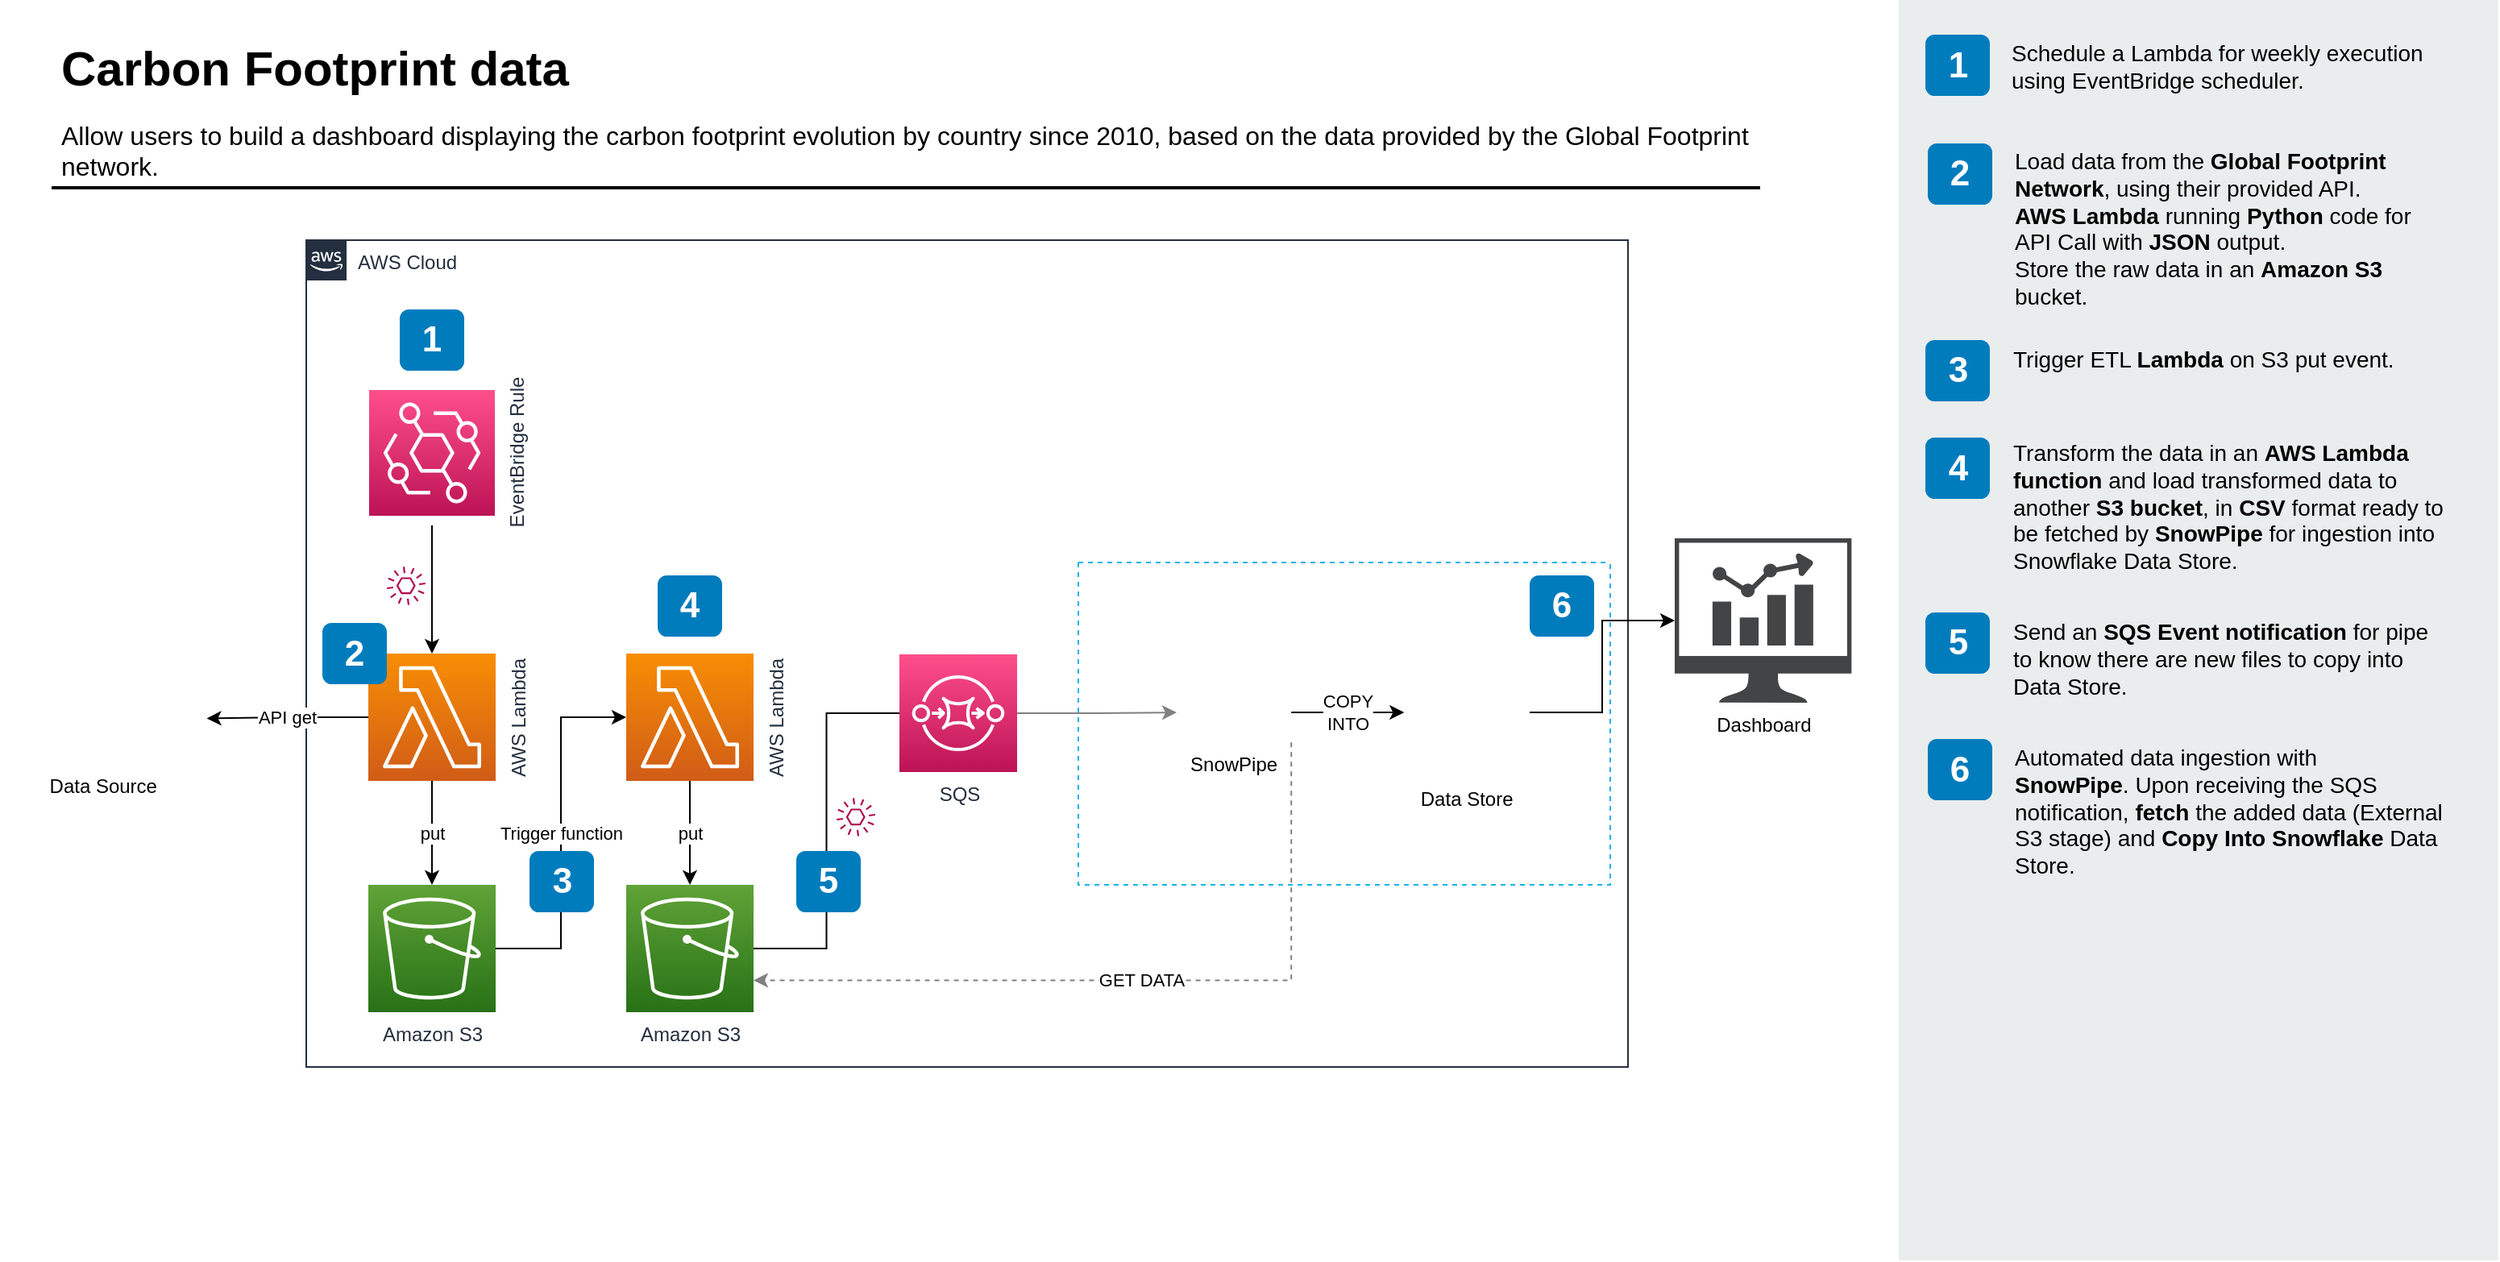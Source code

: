 <mxfile version="20.8.23" type="device"><diagram id="Ht1M8jgEwFfnCIfOTk4-" name="Page-1"><mxGraphModel dx="1014" dy="619" grid="1" gridSize="10" guides="1" tooltips="1" connect="1" arrows="1" fold="1" page="1" pageScale="1" pageWidth="1169" pageHeight="827" math="0" shadow="0"><root><mxCell id="0"/><mxCell id="1" parent="0"/><mxCell id="-QjtrjUzRDEMRZ5MF8oH-47" value="Carbon Footprint data" style="text;html=1;resizable=0;points=[];autosize=1;align=left;verticalAlign=top;spacingTop=-4;fontSize=30;fontStyle=1" parent="1" vertex="1"><mxGeometry x="56" y="59.5" width="340" height="40" as="geometry"/></mxCell><mxCell id="-QjtrjUzRDEMRZ5MF8oH-48" value="Allow users to build a dashboard displaying the carbon footprint evolution by country since 2010, based on the data provided by the Global Footprint&lt;br&gt;network." style="text;html=1;resizable=0;points=[];autosize=1;align=left;verticalAlign=top;spacingTop=-4;fontSize=16" parent="1" vertex="1"><mxGeometry x="56" y="109.5" width="1070" height="50" as="geometry"/></mxCell><mxCell id="SCVMTBWpLvtzJIhz15lM-1" value="" style="line;strokeWidth=2;html=1;fontSize=14;" parent="1" vertex="1"><mxGeometry x="52" y="149.5" width="1060" height="10" as="geometry"/></mxCell><mxCell id="7OVz4w7n9kzEPWy-4BBC-3" value="" style="rounded=0;whiteSpace=wrap;html=1;fillColor=#EAEDED;fontSize=22;fontColor=#FFFFFF;strokeColor=none;labelBackgroundColor=none;" parent="1" vertex="1"><mxGeometry x="1198" y="38" width="372" height="782" as="geometry"/></mxCell><mxCell id="7OVz4w7n9kzEPWy-4BBC-4" value="2" style="rounded=1;whiteSpace=wrap;html=1;fillColor=#007CBD;strokeColor=none;fontColor=#FFFFFF;fontStyle=1;fontSize=22;labelBackgroundColor=none;" parent="1" vertex="1"><mxGeometry x="1216" y="127" width="40" height="38" as="geometry"/></mxCell><mxCell id="7OVz4w7n9kzEPWy-4BBC-5" value="3" style="rounded=1;whiteSpace=wrap;html=1;fillColor=#007CBD;strokeColor=none;fontColor=#FFFFFF;fontStyle=1;fontSize=22;labelBackgroundColor=none;" parent="1" vertex="1"><mxGeometry x="1214.5" y="249" width="40" height="38" as="geometry"/></mxCell><mxCell id="7OVz4w7n9kzEPWy-4BBC-6" value="4" style="rounded=1;whiteSpace=wrap;html=1;fillColor=#007CBD;strokeColor=none;fontColor=#FFFFFF;fontStyle=1;fontSize=22;labelBackgroundColor=none;" parent="1" vertex="1"><mxGeometry x="1214.5" y="309.5" width="40" height="38" as="geometry"/></mxCell><mxCell id="7OVz4w7n9kzEPWy-4BBC-7" value="5" style="rounded=1;whiteSpace=wrap;html=1;fillColor=#007CBD;strokeColor=none;fontColor=#FFFFFF;fontStyle=1;fontSize=22;labelBackgroundColor=none;" parent="1" vertex="1"><mxGeometry x="1214.5" y="418" width="40" height="38" as="geometry"/></mxCell><mxCell id="7OVz4w7n9kzEPWy-4BBC-8" value="6" style="rounded=1;whiteSpace=wrap;html=1;fillColor=#007CBD;strokeColor=none;fontColor=#FFFFFF;fontStyle=1;fontSize=22;labelBackgroundColor=none;" parent="1" vertex="1"><mxGeometry x="1216" y="496.5" width="40" height="38" as="geometry"/></mxCell><mxCell id="7OVz4w7n9kzEPWy-4BBC-13" value="Load data from the &lt;b&gt;Global Footprint Network&lt;/b&gt;, using their provided API.&lt;br&gt;&lt;b&gt;AWS Lambda&lt;/b&gt; running &lt;b&gt;Python &lt;/b&gt;code for API Call with &lt;b&gt;JSON &lt;/b&gt;output.&lt;br&gt;Store the raw data in an &lt;b&gt;Amazon S3&lt;/b&gt; bucket." style="text;html=1;align=left;verticalAlign=top;spacingTop=-4;fontSize=14;labelBackgroundColor=none;whiteSpace=wrap;" parent="1" vertex="1"><mxGeometry x="1267.5" y="126.5" width="272.5" height="118" as="geometry"/></mxCell><mxCell id="7OVz4w7n9kzEPWy-4BBC-14" value="Trigger ETL &lt;b&gt;Lambda &lt;/b&gt;on S3 put event." style="text;html=1;align=left;verticalAlign=top;spacingTop=-4;fontSize=14;labelBackgroundColor=none;whiteSpace=wrap;" parent="1" vertex="1"><mxGeometry x="1266.5" y="249.5" width="273.5" height="115" as="geometry"/></mxCell><mxCell id="7OVz4w7n9kzEPWy-4BBC-15" value="Transform the data in an &lt;b&gt;AWS Lambda function&lt;/b&gt; and load transformed data to another &lt;b&gt;S3 bucket&lt;/b&gt;, in &lt;b&gt;CSV &lt;/b&gt;format ready to be fetched by &lt;b&gt;SnowPipe &lt;/b&gt;for ingestion into Snowflake Data Store." style="text;html=1;align=left;verticalAlign=top;spacingTop=-4;fontSize=14;labelBackgroundColor=none;whiteSpace=wrap;" parent="1" vertex="1"><mxGeometry x="1266.5" y="308" width="273.5" height="117" as="geometry"/></mxCell><mxCell id="7OVz4w7n9kzEPWy-4BBC-16" value="Send an &lt;b&gt;SQS Event notification&lt;/b&gt; for pipe to know there are new files to copy into Data Store." style="text;html=1;align=left;verticalAlign=top;spacingTop=-4;fontSize=14;labelBackgroundColor=none;whiteSpace=wrap;" parent="1" vertex="1"><mxGeometry x="1266.5" y="418.5" width="273.5" height="121" as="geometry"/></mxCell><mxCell id="7OVz4w7n9kzEPWy-4BBC-17" value="Automated data ingestion with &lt;b&gt;SnowPipe&lt;/b&gt;.&lt;b&gt;&amp;nbsp;&lt;/b&gt;Upon receiving the SQS notification, &lt;b&gt;fetch &lt;/b&gt;the added data (External S3 stage) and &lt;b&gt;Copy Into Snowflake &lt;/b&gt;Data Store." style="text;html=1;align=left;verticalAlign=top;spacingTop=-4;fontSize=14;labelBackgroundColor=none;whiteSpace=wrap;" parent="1" vertex="1"><mxGeometry x="1267.5" y="497" width="272.5" height="114" as="geometry"/></mxCell><mxCell id="Pd0yLgkQGumtFW477AkE-1" value="Data Source" style="shape=image;verticalLabelPosition=bottom;labelBackgroundColor=default;verticalAlign=top;aspect=fixed;imageAspect=0;image=https://data.footprintnetwork.org/css/images/gfn_logo.png;" parent="1" vertex="1"><mxGeometry x="20" y="455.5" width="128.26" height="56.5" as="geometry"/></mxCell><mxCell id="Pd0yLgkQGumtFW477AkE-9" value="AWS Cloud" style="points=[[0,0],[0.25,0],[0.5,0],[0.75,0],[1,0],[1,0.25],[1,0.5],[1,0.75],[1,1],[0.75,1],[0.5,1],[0.25,1],[0,1],[0,0.75],[0,0.5],[0,0.25]];outlineConnect=0;gradientColor=none;html=1;whiteSpace=wrap;fontSize=12;fontStyle=0;shape=mxgraph.aws4.group;grIcon=mxgraph.aws4.group_aws_cloud_alt;strokeColor=#232F3E;fillColor=none;verticalAlign=top;align=left;spacingLeft=30;fontColor=#232F3E;dashed=0;container=1;pointerEvents=0;collapsible=0;recursiveResize=0;" parent="1" vertex="1"><mxGeometry x="210" y="187" width="820" height="513" as="geometry"/></mxCell><mxCell id="Pd0yLgkQGumtFW477AkE-43" value="put" style="edgeStyle=orthogonalEdgeStyle;rounded=0;orthogonalLoop=1;jettySize=auto;html=1;entryX=0.5;entryY=0;entryDx=0;entryDy=0;entryPerimeter=0;" parent="Pd0yLgkQGumtFW477AkE-9" source="Pd0yLgkQGumtFW477AkE-2" target="Pd0yLgkQGumtFW477AkE-38" edge="1"><mxGeometry relative="1" as="geometry"/></mxCell><mxCell id="Pd0yLgkQGumtFW477AkE-2" value="AWS Lambda" style="sketch=0;points=[[0,0,0],[0.25,0,0],[0.5,0,0],[0.75,0,0],[1,0,0],[0,1,0],[0.25,1,0],[0.5,1,0],[0.75,1,0],[1,1,0],[0,0.25,0],[0,0.5,0],[0,0.75,0],[1,0.25,0],[1,0.5,0],[1,0.75,0]];outlineConnect=0;fontColor=#232F3E;gradientColor=#F78E04;gradientDirection=north;fillColor=#D05C17;strokeColor=#ffffff;dashed=0;verticalLabelPosition=middle;verticalAlign=top;align=left;html=1;fontSize=12;fontStyle=0;aspect=fixed;shape=mxgraph.aws4.resourceIcon;resIcon=mxgraph.aws4.lambda;horizontal=0;labelPosition=right;" parent="Pd0yLgkQGumtFW477AkE-9" vertex="1"><mxGeometry x="38.5" y="256.5" width="79" height="79" as="geometry"/></mxCell><mxCell id="Pd0yLgkQGumtFW477AkE-87" value="put" style="edgeStyle=orthogonalEdgeStyle;rounded=0;orthogonalLoop=1;jettySize=auto;html=1;exitX=0.5;exitY=1;exitDx=0;exitDy=0;exitPerimeter=0;entryX=0.5;entryY=0;entryDx=0;entryDy=0;entryPerimeter=0;" parent="Pd0yLgkQGumtFW477AkE-9" source="Pd0yLgkQGumtFW477AkE-3" target="Pd0yLgkQGumtFW477AkE-70" edge="1"><mxGeometry relative="1" as="geometry"/></mxCell><mxCell id="Pd0yLgkQGumtFW477AkE-3" value="AWS Lambda" style="sketch=0;points=[[0,0,0],[0.25,0,0],[0.5,0,0],[0.75,0,0],[1,0,0],[0,1,0],[0.25,1,0],[0.5,1,0],[0.75,1,0],[1,1,0],[0,0.25,0],[0,0.5,0],[0,0.75,0],[1,0.25,0],[1,0.5,0],[1,0.75,0]];outlineConnect=0;fontColor=#232F3E;gradientColor=#F78E04;gradientDirection=north;fillColor=#D05C17;strokeColor=#ffffff;dashed=0;verticalLabelPosition=middle;verticalAlign=top;align=left;html=1;fontSize=12;fontStyle=0;aspect=fixed;shape=mxgraph.aws4.resourceIcon;resIcon=mxgraph.aws4.lambda;labelPosition=right;horizontal=0;" parent="Pd0yLgkQGumtFW477AkE-9" vertex="1"><mxGeometry x="198.5" y="256.5" width="79" height="79" as="geometry"/></mxCell><mxCell id="Pd0yLgkQGumtFW477AkE-53" value="Trigger function" style="edgeStyle=orthogonalEdgeStyle;rounded=0;orthogonalLoop=1;jettySize=auto;html=1;exitX=1;exitY=0.5;exitDx=0;exitDy=0;exitPerimeter=0;entryX=0;entryY=0.5;entryDx=0;entryDy=0;entryPerimeter=0;" parent="Pd0yLgkQGumtFW477AkE-9" source="Pd0yLgkQGumtFW477AkE-38" target="Pd0yLgkQGumtFW477AkE-3" edge="1"><mxGeometry relative="1" as="geometry"/></mxCell><mxCell id="Pd0yLgkQGumtFW477AkE-38" value="Amazon S3" style="sketch=0;points=[[0,0,0],[0.25,0,0],[0.5,0,0],[0.75,0,0],[1,0,0],[0,1,0],[0.25,1,0],[0.5,1,0],[0.75,1,0],[1,1,0],[0,0.25,0],[0,0.5,0],[0,0.75,0],[1,0.25,0],[1,0.5,0],[1,0.75,0]];outlineConnect=0;fontColor=#232F3E;gradientColor=#60A337;gradientDirection=north;fillColor=#277116;strokeColor=#ffffff;dashed=0;verticalLabelPosition=bottom;verticalAlign=top;align=center;html=1;fontSize=12;fontStyle=0;aspect=fixed;shape=mxgraph.aws4.resourceIcon;resIcon=mxgraph.aws4.s3;" parent="Pd0yLgkQGumtFW477AkE-9" vertex="1"><mxGeometry x="38.5" y="400" width="79" height="79" as="geometry"/></mxCell><mxCell id="UEzPUAAOIrF-is8g5C7q-10" value="3" style="rounded=1;whiteSpace=wrap;html=1;fillColor=#007CBD;strokeColor=none;fontColor=#FFFFFF;fontStyle=1;fontSize=22;" parent="Pd0yLgkQGumtFW477AkE-9" vertex="1"><mxGeometry x="138.5" y="379" width="40" height="38" as="geometry"/></mxCell><mxCell id="UEzPUAAOIrF-is8g5C7q-19" value="4" style="rounded=1;whiteSpace=wrap;html=1;fillColor=#007CBD;strokeColor=none;fontColor=#FFFFFF;fontStyle=1;fontSize=22;" parent="Pd0yLgkQGumtFW477AkE-9" vertex="1"><mxGeometry x="218" y="208" width="40" height="38" as="geometry"/></mxCell><mxCell id="Pd0yLgkQGumtFW477AkE-102" style="edgeStyle=orthogonalEdgeStyle;rounded=0;orthogonalLoop=1;jettySize=auto;html=1;exitX=1;exitY=0.5;exitDx=0;exitDy=0;exitPerimeter=0;entryX=0;entryY=0.5;entryDx=0;entryDy=0;strokeColor=#808080;fontColor=#FF0000;" parent="Pd0yLgkQGumtFW477AkE-9" source="Pd0yLgkQGumtFW477AkE-69" target="Pd0yLgkQGumtFW477AkE-29" edge="1"><mxGeometry relative="1" as="geometry"/></mxCell><mxCell id="Pd0yLgkQGumtFW477AkE-69" value="SQS" style="sketch=0;points=[[0,0,0],[0.25,0,0],[0.5,0,0],[0.75,0,0],[1,0,0],[0,1,0],[0.25,1,0],[0.5,1,0],[0.75,1,0],[1,1,0],[0,0.25,0],[0,0.5,0],[0,0.75,0],[1,0.25,0],[1,0.5,0],[1,0.75,0]];outlineConnect=0;fontColor=#232F3E;gradientColor=#FF4F8B;gradientDirection=north;fillColor=#BC1356;strokeColor=#ffffff;dashed=0;verticalLabelPosition=bottom;verticalAlign=top;align=center;html=1;fontSize=12;fontStyle=0;aspect=fixed;shape=mxgraph.aws4.resourceIcon;resIcon=mxgraph.aws4.sqs;" parent="Pd0yLgkQGumtFW477AkE-9" vertex="1"><mxGeometry x="368" y="257" width="73" height="73" as="geometry"/></mxCell><mxCell id="Pd0yLgkQGumtFW477AkE-70" value="Amazon S3" style="sketch=0;points=[[0,0,0],[0.25,0,0],[0.5,0,0],[0.75,0,0],[1,0,0],[0,1,0],[0.25,1,0],[0.5,1,0],[0.75,1,0],[1,1,0],[0,0.25,0],[0,0.5,0],[0,0.75,0],[1,0.25,0],[1,0.5,0],[1,0.75,0]];outlineConnect=0;fontColor=#232F3E;gradientColor=#60A337;gradientDirection=north;fillColor=#277116;strokeColor=#ffffff;dashed=0;verticalLabelPosition=bottom;verticalAlign=top;align=center;html=1;fontSize=12;fontStyle=0;aspect=fixed;shape=mxgraph.aws4.resourceIcon;resIcon=mxgraph.aws4.s3;" parent="Pd0yLgkQGumtFW477AkE-9" vertex="1"><mxGeometry x="198.5" y="400" width="79" height="79" as="geometry"/></mxCell><mxCell id="Pd0yLgkQGumtFW477AkE-62" value="" style="swimlane;whiteSpace=wrap;html=1;dashed=1;strokeColor=#18b3e8;fillColor=none;startSize=0;" parent="Pd0yLgkQGumtFW477AkE-9" vertex="1"><mxGeometry x="479" y="200" width="330" height="200" as="geometry"><mxRectangle x="950" y="316" width="50" height="40" as="alternateBounds"/></mxGeometry></mxCell><mxCell id="Pd0yLgkQGumtFW477AkE-49" value="" style="shape=image;imageAspect=0;aspect=fixed;verticalLabelPosition=bottom;verticalAlign=top;dashed=1;strokeColor=#18b3e8;fillColor=none;image=https://companieslogo.com/img/orig/SNOW-35164165.png?t=1634190631;" parent="Pd0yLgkQGumtFW477AkE-62" vertex="1"><mxGeometry x="10" y="12" width="30.12" height="30" as="geometry"/></mxCell><mxCell id="Pd0yLgkQGumtFW477AkE-67" value="COPY&lt;br&gt;INTO" style="edgeStyle=orthogonalEdgeStyle;rounded=0;orthogonalLoop=1;jettySize=auto;html=1;" parent="Pd0yLgkQGumtFW477AkE-62" source="Pd0yLgkQGumtFW477AkE-29" target="Pd0yLgkQGumtFW477AkE-28" edge="1"><mxGeometry relative="1" as="geometry"/></mxCell><mxCell id="Pd0yLgkQGumtFW477AkE-29" value="SnowPipe" style="shape=image;imageAspect=0;aspect=fixed;verticalLabelPosition=bottom;verticalAlign=top;image=https://www.mobilize.net/hs-fs/hubfs/Snowpipe.png?width=546&amp;name=Snowpipe.png;clipPath=inset(27.08% 63% 15.63% 2%);rotation=0;" parent="Pd0yLgkQGumtFW477AkE-62" vertex="1"><mxGeometry x="61" y="74.38" width="71.11" height="37.25" as="geometry"/></mxCell><mxCell id="Pd0yLgkQGumtFW477AkE-28" value="Data Store" style="shape=image;imageAspect=0;aspect=fixed;verticalLabelPosition=bottom;verticalAlign=top;image=https://www.mobilize.net/hs-fs/hubfs/Snowpipe.png?width=546&amp;name=Snowpipe.png;clipPath=inset(0% 0% 0% 68.67%);" parent="Pd0yLgkQGumtFW477AkE-62" vertex="1"><mxGeometry x="202.16" y="53.25" width="77.84" height="79.5" as="geometry"/></mxCell><mxCell id="UEzPUAAOIrF-is8g5C7q-20" value="6" style="rounded=1;whiteSpace=wrap;html=1;fillColor=#007CBD;strokeColor=none;fontColor=#FFFFFF;fontStyle=1;fontSize=22;" parent="Pd0yLgkQGumtFW477AkE-62" vertex="1"><mxGeometry x="280" y="8" width="40" height="38" as="geometry"/></mxCell><mxCell id="Pd0yLgkQGumtFW477AkE-103" value="&lt;font color=&quot;#000000&quot;&gt;GET DATA&lt;/font&gt;" style="edgeStyle=orthogonalEdgeStyle;rounded=0;orthogonalLoop=1;jettySize=auto;html=1;exitX=1;exitY=1;exitDx=0;exitDy=0;entryX=1;entryY=0.75;entryDx=0;entryDy=0;entryPerimeter=0;strokeColor=#808080;fontColor=#FF0000;dashed=1;jumpStyle=none;shadow=0;targetPerimeterSpacing=1;sourcePerimeterSpacing=3;" parent="Pd0yLgkQGumtFW477AkE-9" source="Pd0yLgkQGumtFW477AkE-29" target="Pd0yLgkQGumtFW477AkE-70" edge="1"><mxGeometry relative="1" as="geometry"/></mxCell><mxCell id="Pd0yLgkQGumtFW477AkE-105" value="" style="outlineConnect=0;fontColor=#232F3E;gradientColor=none;fillColor=#B0084D;strokeColor=none;dashed=0;verticalLabelPosition=bottom;verticalAlign=top;align=center;html=1;fontSize=12;fontStyle=0;aspect=fixed;pointerEvents=1;shape=mxgraph.aws4.event;fillStyle=auto;labelBackgroundColor=default;perimeterSpacing=0;" parent="Pd0yLgkQGumtFW477AkE-9" vertex="1"><mxGeometry x="329" y="346" width="24" height="24" as="geometry"/></mxCell><mxCell id="Pd0yLgkQGumtFW477AkE-107" value="" style="edgeStyle=orthogonalEdgeStyle;rounded=0;orthogonalLoop=1;jettySize=auto;html=1;exitX=1;exitY=0.5;exitDx=0;exitDy=0;exitPerimeter=0;endArrow=none;entryX=0;entryY=0.5;entryDx=0;entryDy=0;entryPerimeter=0;" parent="Pd0yLgkQGumtFW477AkE-9" source="Pd0yLgkQGumtFW477AkE-70" target="Pd0yLgkQGumtFW477AkE-69" edge="1"><mxGeometry relative="1" as="geometry"><mxPoint x="488" y="627" as="sourcePoint"/><mxPoint x="578" y="480" as="targetPoint"/></mxGeometry></mxCell><mxCell id="Pd0yLgkQGumtFW477AkE-71" value="5" style="rounded=1;whiteSpace=wrap;html=1;fillColor=#007CBD;strokeColor=none;fontColor=#FFFFFF;fontStyle=1;fontSize=22;" parent="Pd0yLgkQGumtFW477AkE-9" vertex="1"><mxGeometry x="304" y="379" width="40" height="38" as="geometry"/></mxCell><mxCell id="Pd0yLgkQGumtFW477AkE-112" value="1" style="rounded=1;whiteSpace=wrap;html=1;fillColor=#007CBD;strokeColor=none;fontColor=#FFFFFF;fontStyle=1;fontSize=22;" parent="Pd0yLgkQGumtFW477AkE-9" vertex="1"><mxGeometry x="58" y="43" width="40" height="38" as="geometry"/></mxCell><mxCell id="Pd0yLgkQGumtFW477AkE-114" value="" style="shape=image;html=1;verticalAlign=top;verticalLabelPosition=bottom;labelBackgroundColor=#ffffff;imageAspect=0;aspect=fixed;image=https://cdn1.iconfinder.com/data/icons/ionicons-fill-vol-2/512/logo-python-128.png;dashed=1;sketch=0;fillStyle=auto;strokeColor=#18b3e8;fontColor=#000000;fillColor=none;gradientColor=none;" parent="Pd0yLgkQGumtFW477AkE-9" vertex="1"><mxGeometry x="247.5" y="256.5" width="30" height="30" as="geometry"/></mxCell><mxCell id="Pd0yLgkQGumtFW477AkE-117" style="edgeStyle=orthogonalEdgeStyle;rounded=0;sketch=0;jumpStyle=none;orthogonalLoop=1;jettySize=auto;html=1;entryX=0.5;entryY=0;entryDx=0;entryDy=0;entryPerimeter=0;shadow=0;strokeColor=default;fontColor=default;sourcePerimeterSpacing=6;targetPerimeterSpacing=1;" parent="Pd0yLgkQGumtFW477AkE-9" source="Pd0yLgkQGumtFW477AkE-115" target="Pd0yLgkQGumtFW477AkE-2" edge="1"><mxGeometry relative="1" as="geometry"/></mxCell><mxCell id="Pd0yLgkQGumtFW477AkE-115" value="EventBridge Rule" style="sketch=0;points=[[0,0,0],[0.25,0,0],[0.5,0,0],[0.75,0,0],[1,0,0],[0,1,0],[0.25,1,0],[0.5,1,0],[0.75,1,0],[1,1,0],[0,0.25,0],[0,0.5,0],[0,0.75,0],[1,0.25,0],[1,0.5,0],[1,0.75,0]];outlineConnect=0;fontColor=#232F3E;gradientColor=#FF4F8B;gradientDirection=north;fillColor=#BC1356;strokeColor=#ffffff;dashed=0;verticalLabelPosition=middle;verticalAlign=top;align=center;html=1;fontSize=12;fontStyle=0;aspect=fixed;shape=mxgraph.aws4.resourceIcon;resIcon=mxgraph.aws4.eventbridge;labelBackgroundColor=none;fillStyle=auto;horizontal=0;labelPosition=right;" parent="Pd0yLgkQGumtFW477AkE-9" vertex="1"><mxGeometry x="39" y="93" width="78" height="78" as="geometry"/></mxCell><mxCell id="Pd0yLgkQGumtFW477AkE-119" value="" style="outlineConnect=0;fontColor=#232F3E;gradientColor=none;fillColor=#B0084D;strokeColor=none;dashed=0;verticalLabelPosition=bottom;verticalAlign=top;align=center;html=1;fontSize=12;fontStyle=0;aspect=fixed;pointerEvents=1;shape=mxgraph.aws4.event;fillStyle=auto;labelBackgroundColor=default;perimeterSpacing=0;" parent="Pd0yLgkQGumtFW477AkE-9" vertex="1"><mxGeometry x="50" y="202.5" width="24" height="24" as="geometry"/></mxCell><mxCell id="Pd0yLgkQGumtFW477AkE-122" value="2" style="rounded=1;whiteSpace=wrap;html=1;fillColor=#007CBD;strokeColor=none;fontColor=#FFFFFF;fontStyle=1;fontSize=22;" parent="Pd0yLgkQGumtFW477AkE-9" vertex="1"><mxGeometry x="10" y="237.5" width="40" height="38" as="geometry"/></mxCell><mxCell id="Pd0yLgkQGumtFW477AkE-123" value="" style="shape=image;html=1;verticalAlign=top;verticalLabelPosition=bottom;labelBackgroundColor=#ffffff;imageAspect=0;aspect=fixed;image=https://cdn1.iconfinder.com/data/icons/ionicons-fill-vol-2/512/logo-python-128.png;dashed=1;sketch=0;fillStyle=auto;strokeColor=#18b3e8;fontColor=#000000;fillColor=none;gradientColor=none;" parent="Pd0yLgkQGumtFW477AkE-9" vertex="1"><mxGeometry x="87.5" y="257" width="30" height="30" as="geometry"/></mxCell><mxCell id="Pd0yLgkQGumtFW477AkE-99" value="API get" style="edgeStyle=orthogonalEdgeStyle;rounded=0;orthogonalLoop=1;jettySize=auto;html=1;strokeColor=default;fontColor=default;" parent="1" source="Pd0yLgkQGumtFW477AkE-2" target="Pd0yLgkQGumtFW477AkE-1" edge="1"><mxGeometry relative="1" as="geometry"/></mxCell><mxCell id="Pd0yLgkQGumtFW477AkE-120" value="1" style="rounded=1;whiteSpace=wrap;html=1;fillColor=#007CBD;strokeColor=none;fontColor=#FFFFFF;fontStyle=1;fontSize=22;labelBackgroundColor=none;" parent="1" vertex="1"><mxGeometry x="1214.5" y="59.5" width="40" height="38" as="geometry"/></mxCell><mxCell id="Pd0yLgkQGumtFW477AkE-121" value="Schedule a Lambda for weekly execution using EventBridge scheduler." style="text;html=1;align=left;verticalAlign=top;spacingTop=-4;fontSize=14;labelBackgroundColor=none;whiteSpace=wrap;" parent="1" vertex="1"><mxGeometry x="1266" y="60" width="272.5" height="114" as="geometry"/></mxCell><mxCell id="Pd0yLgkQGumtFW477AkE-18" value="Dashboard" style="sketch=0;pointerEvents=1;shadow=0;dashed=0;html=1;strokeColor=none;fillColor=#434445;aspect=fixed;labelPosition=center;verticalLabelPosition=bottom;verticalAlign=top;align=center;outlineConnect=0;shape=mxgraph.vvd.nsx_dashboard;" parent="1" vertex="1"><mxGeometry x="1059" y="372" width="109.68" height="102" as="geometry"/></mxCell><mxCell id="Pd0yLgkQGumtFW477AkE-68" value="" style="edgeStyle=orthogonalEdgeStyle;rounded=0;orthogonalLoop=1;jettySize=auto;html=1;" parent="1" source="Pd0yLgkQGumtFW477AkE-28" target="Pd0yLgkQGumtFW477AkE-18" edge="1"><mxGeometry relative="1" as="geometry"/></mxCell></root></mxGraphModel></diagram></mxfile>